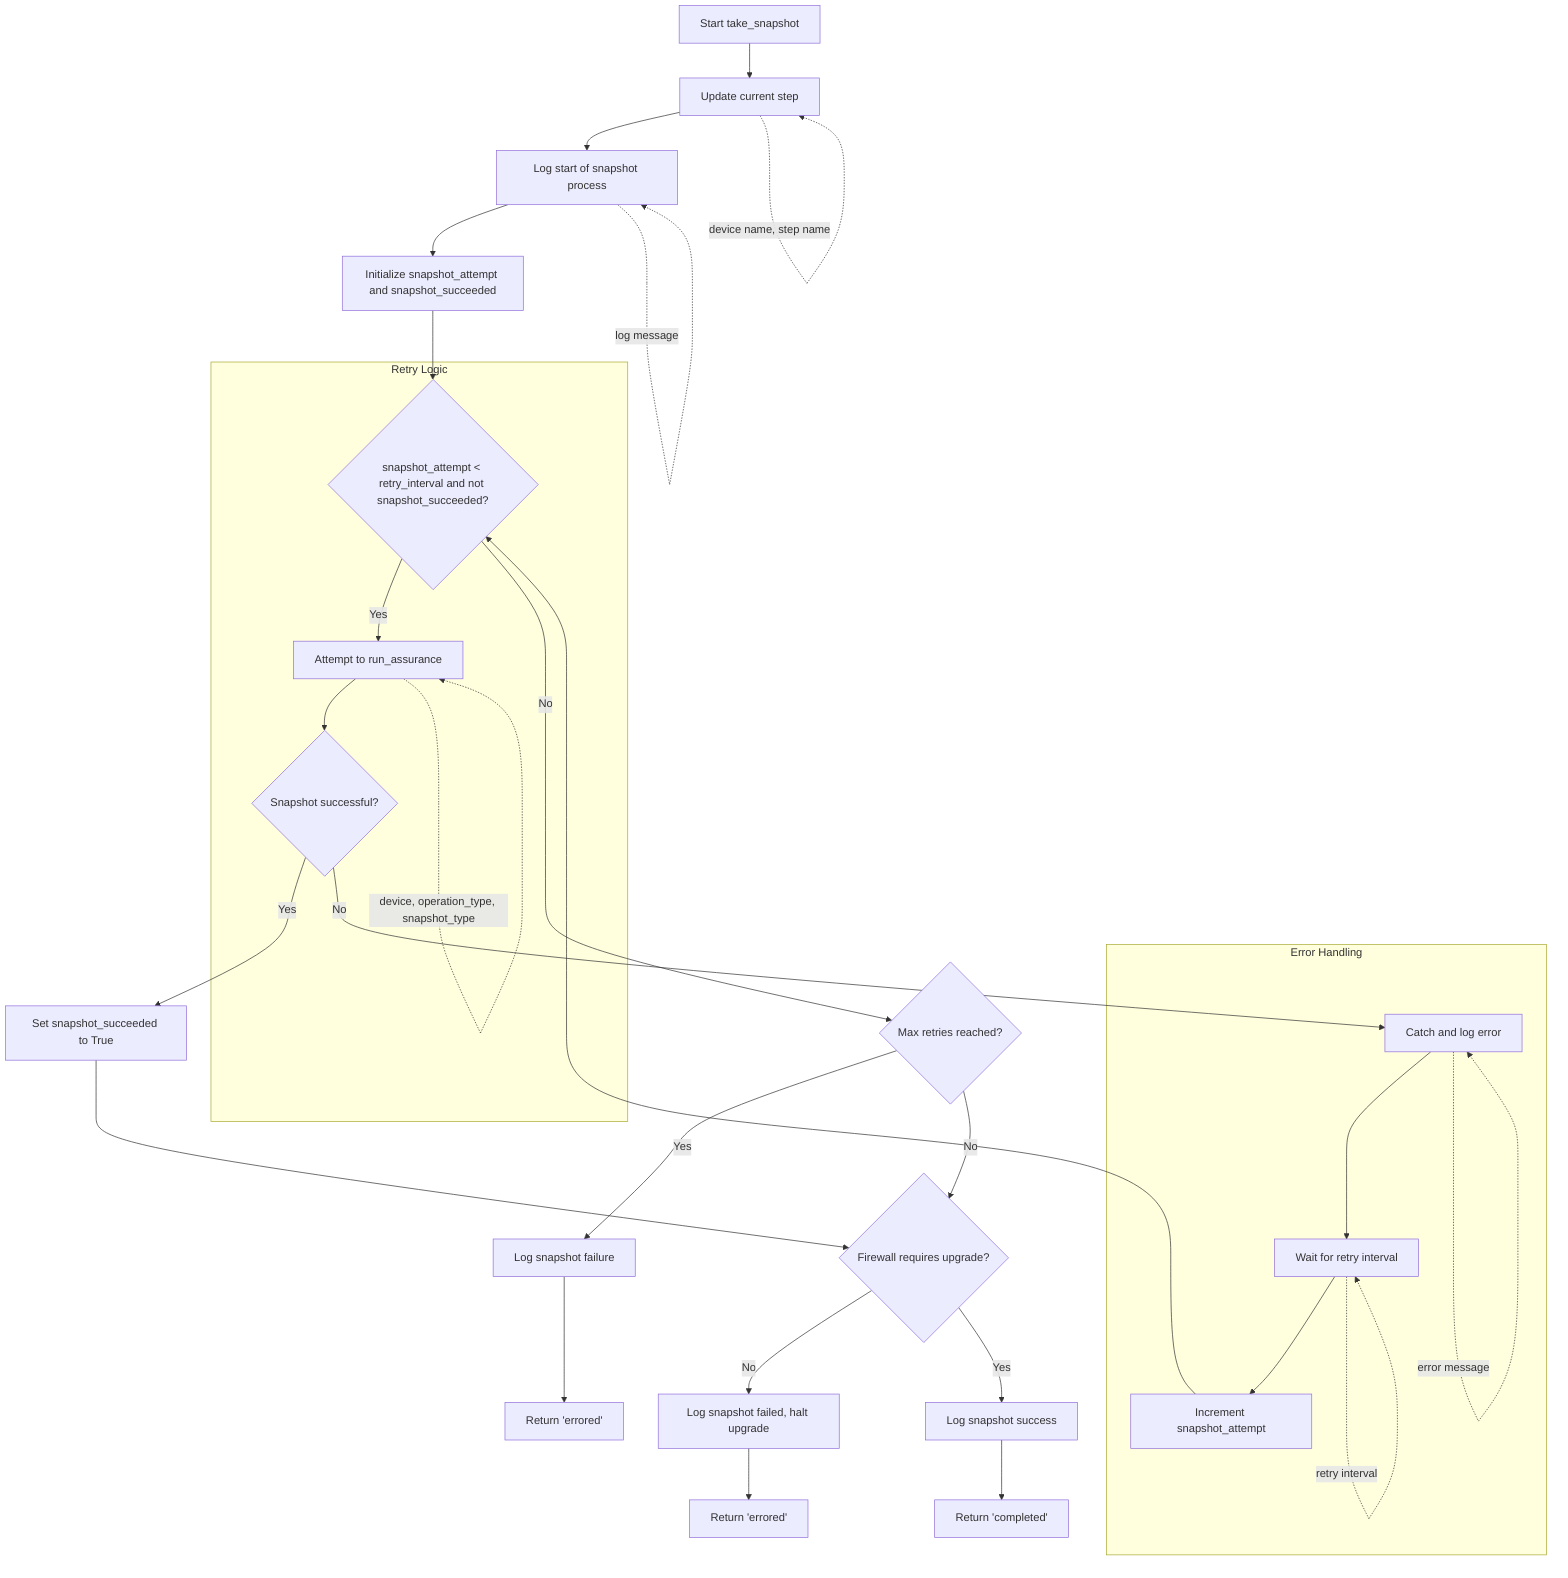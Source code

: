 flowchart TD
    A[Start take_snapshot] --> B[Update current step]
    B --> C[Log start of snapshot process]
    C --> D[Initialize snapshot_attempt and snapshot_succeeded]
    D --> E{snapshot_attempt < retry_interval and not snapshot_succeeded?}
    E -->|Yes| F[Attempt to run_assurance]
    F --> G{Snapshot successful?}
    G -->|Yes| H[Set snapshot_succeeded to True]
    G -->|No| I[Catch and log error]
    I --> J[Wait for retry interval]
    J --> K[Increment snapshot_attempt]
    K --> E
    E -->|No| L{Max retries reached?}
    L -->|Yes| M[Log snapshot failure]
    M --> N[Return 'errored']
    L -->|No| O{Firewall requires upgrade?}
    O -->|No| P[Log snapshot failed, halt upgrade]
    P --> Q[Return 'errored']
    O -->|Yes| R[Log snapshot success]
    R --> S[Return 'completed']
    H --> O

    subgraph Error Handling
        I
        J
        K
    end

    subgraph Retry Logic
        E
        F
        G
    end

%% Relationships and data flow
    B -.-> |device name, step name| B
    C -.-> |log message| C
    F -.-> |device, operation_type, snapshot_type| F
    I -.-> |error message| I
    J -.-> |retry interval| J
